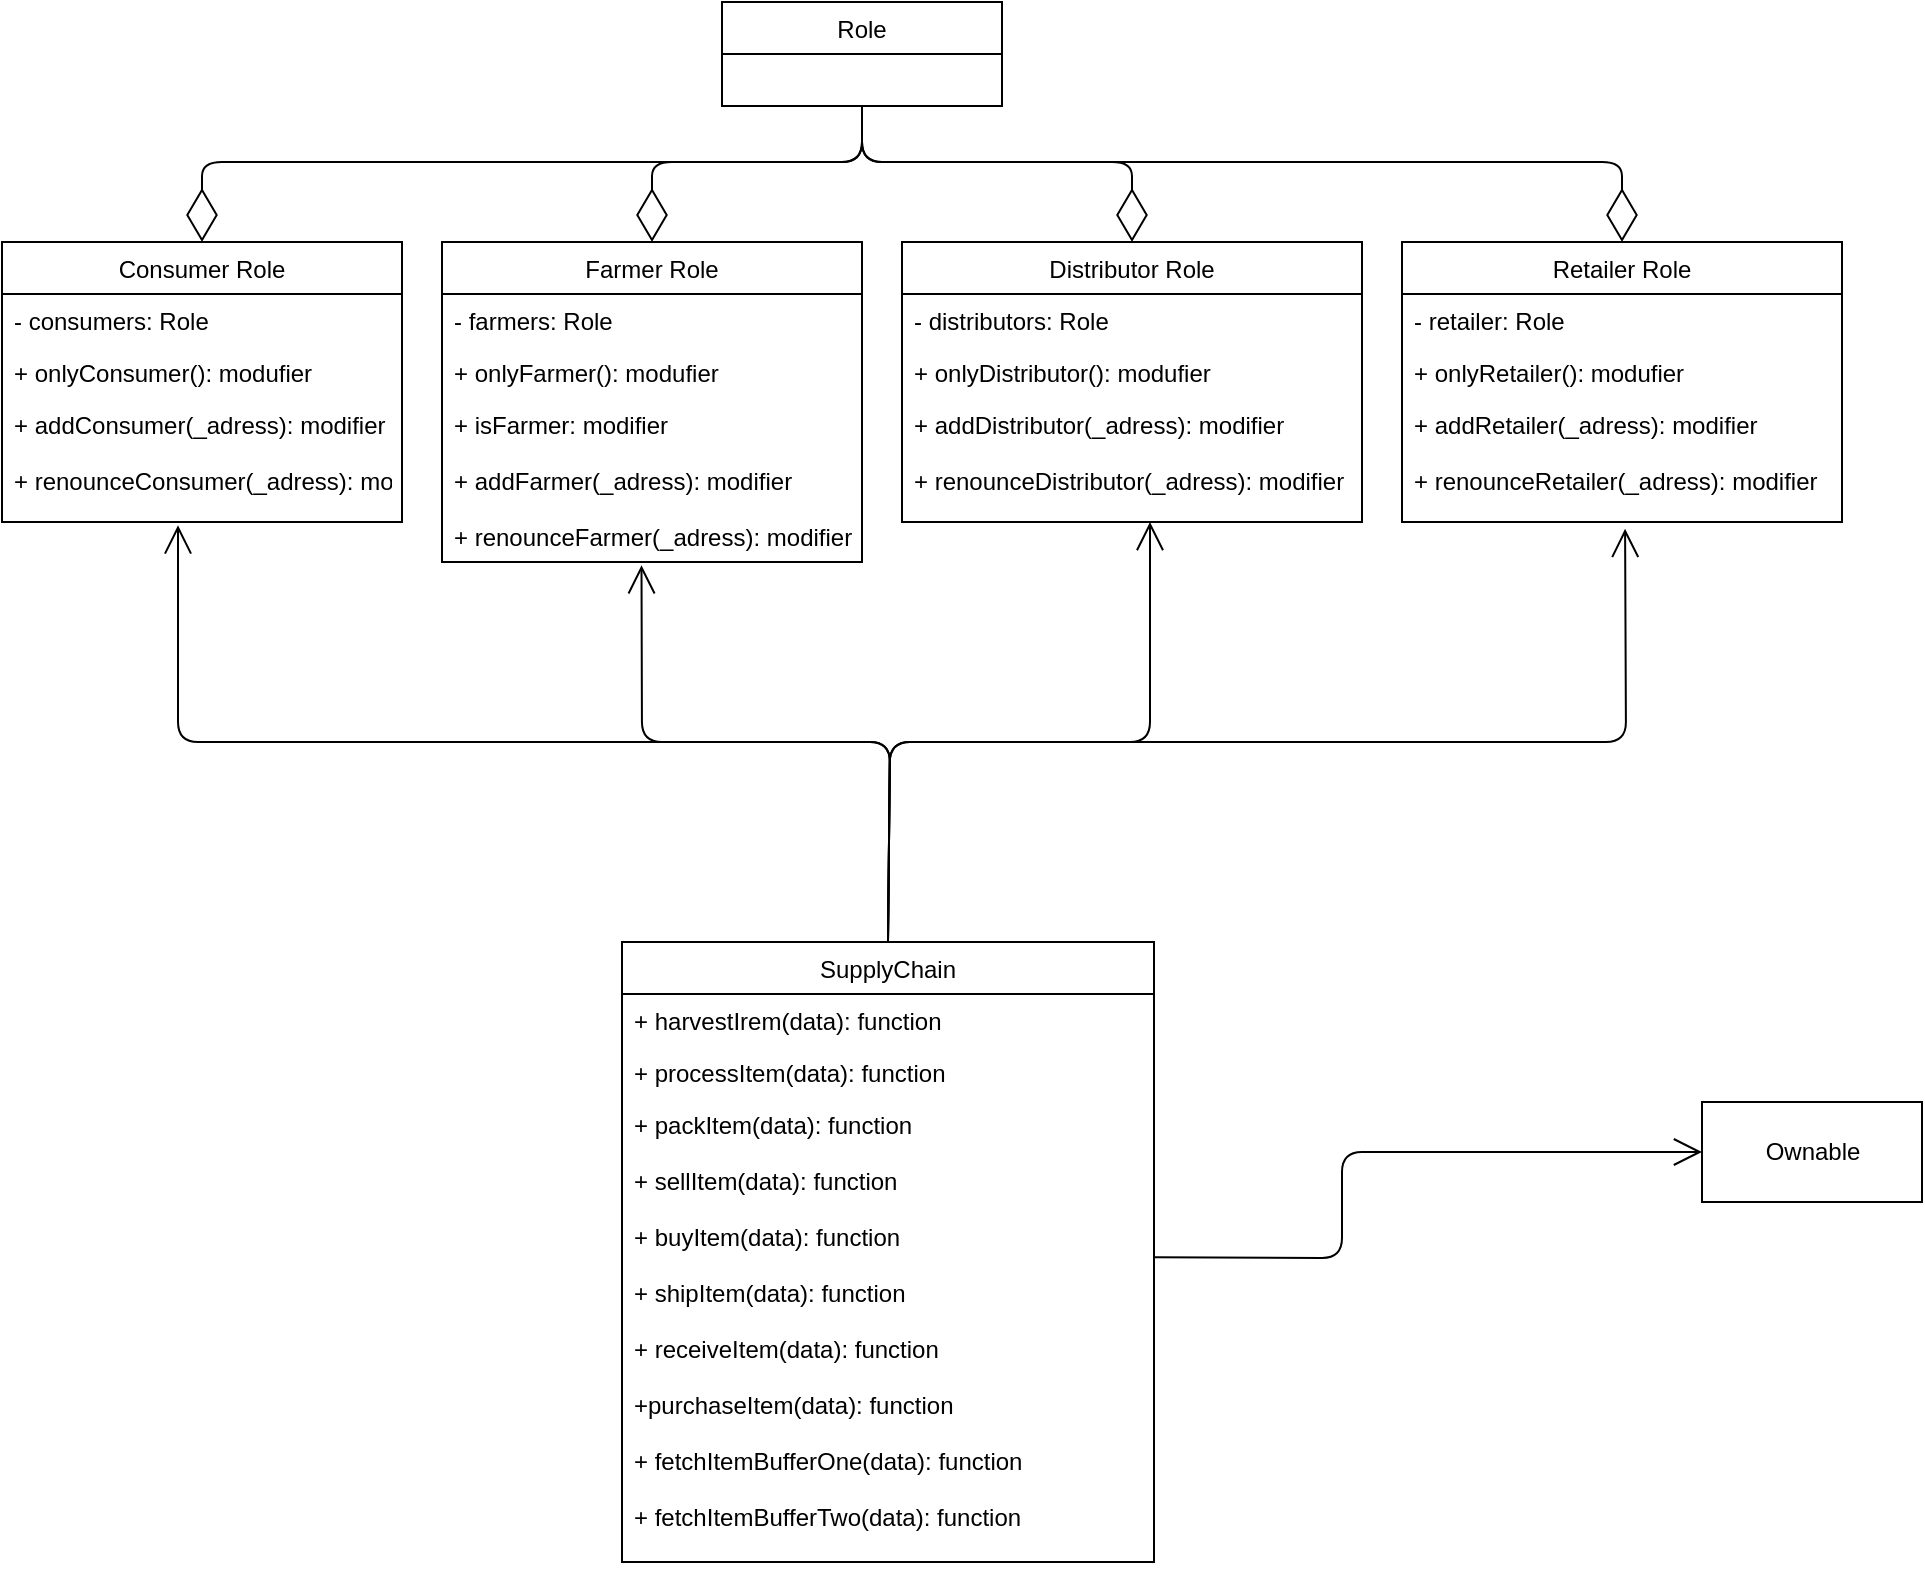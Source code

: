 <mxfile version="13.1.1" type="device"><diagram id="C5RBs43oDa-KdzZeNtuy" name="Page-1"><mxGraphModel dx="1179" dy="776" grid="1" gridSize="10" guides="1" tooltips="1" connect="1" arrows="1" fold="1" page="1" pageScale="1" pageWidth="827" pageHeight="1169" math="0" shadow="0"><root><mxCell id="WIyWlLk6GJQsqaUBKTNV-0"/><mxCell id="WIyWlLk6GJQsqaUBKTNV-1" parent="WIyWlLk6GJQsqaUBKTNV-0"/><mxCell id="3ioccdC42eGMtaCZJ9A_-16" value="Retailer Role" style="swimlane;fontStyle=0;childLayout=stackLayout;horizontal=1;startSize=26;fillColor=none;horizontalStack=0;resizeParent=1;resizeParentMax=0;resizeLast=0;collapsible=1;marginBottom=0;" vertex="1" parent="WIyWlLk6GJQsqaUBKTNV-1"><mxGeometry x="740" y="160" width="220" height="140" as="geometry"/></mxCell><mxCell id="3ioccdC42eGMtaCZJ9A_-17" value="- retailer: Role" style="text;strokeColor=none;fillColor=none;align=left;verticalAlign=top;spacingLeft=4;spacingRight=4;overflow=hidden;rotatable=0;points=[[0,0.5],[1,0.5]];portConstraint=eastwest;" vertex="1" parent="3ioccdC42eGMtaCZJ9A_-16"><mxGeometry y="26" width="220" height="26" as="geometry"/></mxCell><mxCell id="3ioccdC42eGMtaCZJ9A_-18" value="+ onlyRetailer(): modufier" style="text;strokeColor=none;fillColor=none;align=left;verticalAlign=top;spacingLeft=4;spacingRight=4;overflow=hidden;rotatable=0;points=[[0,0.5],[1,0.5]];portConstraint=eastwest;" vertex="1" parent="3ioccdC42eGMtaCZJ9A_-16"><mxGeometry y="52" width="220" height="26" as="geometry"/></mxCell><mxCell id="3ioccdC42eGMtaCZJ9A_-19" value="+ addRetailer(_adress): modifier&#10;&#10;+ renounceRetailer(_adress): modifier" style="text;strokeColor=none;fillColor=none;align=left;verticalAlign=top;spacingLeft=4;spacingRight=4;overflow=hidden;rotatable=0;points=[[0,0.5],[1,0.5]];portConstraint=eastwest;" vertex="1" parent="3ioccdC42eGMtaCZJ9A_-16"><mxGeometry y="78" width="220" height="62" as="geometry"/></mxCell><mxCell id="3ioccdC42eGMtaCZJ9A_-12" value="Distributor Role" style="swimlane;fontStyle=0;childLayout=stackLayout;horizontal=1;startSize=26;fillColor=none;horizontalStack=0;resizeParent=1;resizeParentMax=0;resizeLast=0;collapsible=1;marginBottom=0;" vertex="1" parent="WIyWlLk6GJQsqaUBKTNV-1"><mxGeometry x="490" y="160" width="230" height="140" as="geometry"/></mxCell><mxCell id="3ioccdC42eGMtaCZJ9A_-13" value="- distributors: Role" style="text;strokeColor=none;fillColor=none;align=left;verticalAlign=top;spacingLeft=4;spacingRight=4;overflow=hidden;rotatable=0;points=[[0,0.5],[1,0.5]];portConstraint=eastwest;" vertex="1" parent="3ioccdC42eGMtaCZJ9A_-12"><mxGeometry y="26" width="230" height="26" as="geometry"/></mxCell><mxCell id="3ioccdC42eGMtaCZJ9A_-14" value="+ onlyDistributor(): modufier" style="text;strokeColor=none;fillColor=none;align=left;verticalAlign=top;spacingLeft=4;spacingRight=4;overflow=hidden;rotatable=0;points=[[0,0.5],[1,0.5]];portConstraint=eastwest;" vertex="1" parent="3ioccdC42eGMtaCZJ9A_-12"><mxGeometry y="52" width="230" height="26" as="geometry"/></mxCell><mxCell id="3ioccdC42eGMtaCZJ9A_-15" value="+ addDistributor(_adress): modifier&#10;&#10;+ renounceDistributor(_adress): modifier" style="text;strokeColor=none;fillColor=none;align=left;verticalAlign=top;spacingLeft=4;spacingRight=4;overflow=hidden;rotatable=0;points=[[0,0.5],[1,0.5]];portConstraint=eastwest;" vertex="1" parent="3ioccdC42eGMtaCZJ9A_-12"><mxGeometry y="78" width="230" height="62" as="geometry"/></mxCell><mxCell id="3ioccdC42eGMtaCZJ9A_-8" value="Farmer Role" style="swimlane;fontStyle=0;childLayout=stackLayout;horizontal=1;startSize=26;fillColor=none;horizontalStack=0;resizeParent=1;resizeParentMax=0;resizeLast=0;collapsible=1;marginBottom=0;" vertex="1" parent="WIyWlLk6GJQsqaUBKTNV-1"><mxGeometry x="260" y="160" width="210" height="160" as="geometry"/></mxCell><mxCell id="3ioccdC42eGMtaCZJ9A_-9" value="- farmers: Role" style="text;strokeColor=none;fillColor=none;align=left;verticalAlign=top;spacingLeft=4;spacingRight=4;overflow=hidden;rotatable=0;points=[[0,0.5],[1,0.5]];portConstraint=eastwest;" vertex="1" parent="3ioccdC42eGMtaCZJ9A_-8"><mxGeometry y="26" width="210" height="26" as="geometry"/></mxCell><mxCell id="3ioccdC42eGMtaCZJ9A_-10" value="+ onlyFarmer(): modufier" style="text;strokeColor=none;fillColor=none;align=left;verticalAlign=top;spacingLeft=4;spacingRight=4;overflow=hidden;rotatable=0;points=[[0,0.5],[1,0.5]];portConstraint=eastwest;" vertex="1" parent="3ioccdC42eGMtaCZJ9A_-8"><mxGeometry y="52" width="210" height="26" as="geometry"/></mxCell><mxCell id="3ioccdC42eGMtaCZJ9A_-11" value="+ isFarmer: modifier&#10;&#10;+ addFarmer(_adress): modifier&#10;&#10;+ renounceFarmer(_adress): modifier" style="text;strokeColor=none;fillColor=none;align=left;verticalAlign=top;spacingLeft=4;spacingRight=4;overflow=hidden;rotatable=0;points=[[0,0.5],[1,0.5]];portConstraint=eastwest;" vertex="1" parent="3ioccdC42eGMtaCZJ9A_-8"><mxGeometry y="78" width="210" height="82" as="geometry"/></mxCell><mxCell id="3ioccdC42eGMtaCZJ9A_-4" value="Consumer Role" style="swimlane;fontStyle=0;childLayout=stackLayout;horizontal=1;startSize=26;fillColor=none;horizontalStack=0;resizeParent=1;resizeParentMax=0;resizeLast=0;collapsible=1;marginBottom=0;" vertex="1" parent="WIyWlLk6GJQsqaUBKTNV-1"><mxGeometry x="40" y="160" width="200" height="140" as="geometry"/></mxCell><mxCell id="3ioccdC42eGMtaCZJ9A_-5" value="- consumers: Role" style="text;strokeColor=none;fillColor=none;align=left;verticalAlign=top;spacingLeft=4;spacingRight=4;overflow=hidden;rotatable=0;points=[[0,0.5],[1,0.5]];portConstraint=eastwest;" vertex="1" parent="3ioccdC42eGMtaCZJ9A_-4"><mxGeometry y="26" width="200" height="26" as="geometry"/></mxCell><mxCell id="3ioccdC42eGMtaCZJ9A_-6" value="+ onlyConsumer(): modufier" style="text;strokeColor=none;fillColor=none;align=left;verticalAlign=top;spacingLeft=4;spacingRight=4;overflow=hidden;rotatable=0;points=[[0,0.5],[1,0.5]];portConstraint=eastwest;" vertex="1" parent="3ioccdC42eGMtaCZJ9A_-4"><mxGeometry y="52" width="200" height="26" as="geometry"/></mxCell><mxCell id="3ioccdC42eGMtaCZJ9A_-7" value="+ addConsumer(_adress): modifier&#10;&#10;+ renounceConsumer(_adress): modifier" style="text;strokeColor=none;fillColor=none;align=left;verticalAlign=top;spacingLeft=4;spacingRight=4;overflow=hidden;rotatable=0;points=[[0,0.5],[1,0.5]];portConstraint=eastwest;" vertex="1" parent="3ioccdC42eGMtaCZJ9A_-4"><mxGeometry y="78" width="200" height="62" as="geometry"/></mxCell><mxCell id="3ioccdC42eGMtaCZJ9A_-0" value="Role" style="swimlane;fontStyle=0;childLayout=stackLayout;horizontal=1;startSize=26;fillColor=none;horizontalStack=0;resizeParent=1;resizeParentMax=0;resizeLast=0;collapsible=1;marginBottom=0;" vertex="1" parent="WIyWlLk6GJQsqaUBKTNV-1"><mxGeometry x="400" y="40" width="140" height="52" as="geometry"/></mxCell><mxCell id="3ioccdC42eGMtaCZJ9A_-20" value="" style="endArrow=diamondThin;endFill=0;endSize=24;html=1;entryX=0.5;entryY=0;entryDx=0;entryDy=0;exitX=0.5;exitY=1;exitDx=0;exitDy=0;" edge="1" parent="WIyWlLk6GJQsqaUBKTNV-1" source="3ioccdC42eGMtaCZJ9A_-0" target="3ioccdC42eGMtaCZJ9A_-8"><mxGeometry width="160" relative="1" as="geometry"><mxPoint x="320" y="320" as="sourcePoint"/><mxPoint x="480" y="320" as="targetPoint"/><Array as="points"><mxPoint x="470" y="120"/><mxPoint x="365" y="120"/></Array></mxGeometry></mxCell><mxCell id="3ioccdC42eGMtaCZJ9A_-21" value="" style="endArrow=diamondThin;endFill=0;endSize=24;html=1;entryX=0.5;entryY=0;entryDx=0;entryDy=0;exitX=0.5;exitY=1;exitDx=0;exitDy=0;" edge="1" parent="WIyWlLk6GJQsqaUBKTNV-1" source="3ioccdC42eGMtaCZJ9A_-0" target="3ioccdC42eGMtaCZJ9A_-4"><mxGeometry width="160" relative="1" as="geometry"><mxPoint x="480.0" y="102.0" as="sourcePoint"/><mxPoint x="375.0" y="170" as="targetPoint"/><Array as="points"><mxPoint x="470" y="120"/><mxPoint x="140" y="120"/></Array></mxGeometry></mxCell><mxCell id="3ioccdC42eGMtaCZJ9A_-22" value="" style="endArrow=diamondThin;endFill=0;endSize=24;html=1;entryX=0.5;entryY=0;entryDx=0;entryDy=0;exitX=0.5;exitY=1;exitDx=0;exitDy=0;" edge="1" parent="WIyWlLk6GJQsqaUBKTNV-1" source="3ioccdC42eGMtaCZJ9A_-0" target="3ioccdC42eGMtaCZJ9A_-16"><mxGeometry width="160" relative="1" as="geometry"><mxPoint x="490.0" y="112.0" as="sourcePoint"/><mxPoint x="385.0" y="180" as="targetPoint"/><Array as="points"><mxPoint x="470" y="120"/><mxPoint x="850" y="120"/></Array></mxGeometry></mxCell><mxCell id="3ioccdC42eGMtaCZJ9A_-23" value="" style="endArrow=diamondThin;endFill=0;endSize=24;html=1;entryX=0.5;entryY=0;entryDx=0;entryDy=0;exitX=0.5;exitY=1;exitDx=0;exitDy=0;" edge="1" parent="WIyWlLk6GJQsqaUBKTNV-1" source="3ioccdC42eGMtaCZJ9A_-0" target="3ioccdC42eGMtaCZJ9A_-12"><mxGeometry width="160" relative="1" as="geometry"><mxPoint x="500.0" y="122.0" as="sourcePoint"/><mxPoint x="395.0" y="190" as="targetPoint"/><Array as="points"><mxPoint x="470" y="120"/><mxPoint x="605" y="120"/></Array></mxGeometry></mxCell><mxCell id="3ioccdC42eGMtaCZJ9A_-33" value="" style="endArrow=open;endFill=1;endSize=12;html=1;exitX=0.5;exitY=0;exitDx=0;exitDy=0;" edge="1" parent="WIyWlLk6GJQsqaUBKTNV-1" source="3ioccdC42eGMtaCZJ9A_-24"><mxGeometry width="160" relative="1" as="geometry"><mxPoint x="320" y="320" as="sourcePoint"/><mxPoint x="614" y="300" as="targetPoint"/><Array as="points"><mxPoint x="484" y="410"/><mxPoint x="614" y="410"/></Array></mxGeometry></mxCell><mxCell id="3ioccdC42eGMtaCZJ9A_-34" value="" style="endArrow=open;endFill=1;endSize=12;html=1;exitX=0.5;exitY=0;exitDx=0;exitDy=0;entryX=0.507;entryY=1.055;entryDx=0;entryDy=0;entryPerimeter=0;" edge="1" parent="WIyWlLk6GJQsqaUBKTNV-1" source="3ioccdC42eGMtaCZJ9A_-24" target="3ioccdC42eGMtaCZJ9A_-19"><mxGeometry width="160" relative="1" as="geometry"><mxPoint x="494" y="491" as="sourcePoint"/><mxPoint x="624.43" y="305.164" as="targetPoint"/><Array as="points"><mxPoint x="484" y="410"/><mxPoint x="852" y="410"/></Array></mxGeometry></mxCell><mxCell id="3ioccdC42eGMtaCZJ9A_-35" value="" style="endArrow=open;endFill=1;endSize=12;html=1;exitX=0.5;exitY=0;exitDx=0;exitDy=0;entryX=0.475;entryY=1.02;entryDx=0;entryDy=0;entryPerimeter=0;" edge="1" parent="WIyWlLk6GJQsqaUBKTNV-1" source="3ioccdC42eGMtaCZJ9A_-24" target="3ioccdC42eGMtaCZJ9A_-11"><mxGeometry width="160" relative="1" as="geometry"><mxPoint x="504" y="501" as="sourcePoint"/><mxPoint x="634.43" y="315.164" as="targetPoint"/><Array as="points"><mxPoint x="484" y="410"/><mxPoint x="360" y="410"/></Array></mxGeometry></mxCell><mxCell id="3ioccdC42eGMtaCZJ9A_-36" value="" style="endArrow=open;endFill=1;endSize=12;html=1;exitX=0.5;exitY=0;exitDx=0;exitDy=0;entryX=0.44;entryY=1.027;entryDx=0;entryDy=0;entryPerimeter=0;" edge="1" parent="WIyWlLk6GJQsqaUBKTNV-1" source="3ioccdC42eGMtaCZJ9A_-24" target="3ioccdC42eGMtaCZJ9A_-7"><mxGeometry width="160" relative="1" as="geometry"><mxPoint x="514" y="511" as="sourcePoint"/><mxPoint x="644.43" y="325.164" as="targetPoint"/><Array as="points"><mxPoint x="484" y="410"/><mxPoint x="128" y="410"/></Array></mxGeometry></mxCell><mxCell id="3ioccdC42eGMtaCZJ9A_-24" value="SupplyChain" style="swimlane;fontStyle=0;childLayout=stackLayout;horizontal=1;startSize=26;fillColor=none;horizontalStack=0;resizeParent=1;resizeParentMax=0;resizeLast=0;collapsible=1;marginBottom=0;" vertex="1" parent="WIyWlLk6GJQsqaUBKTNV-1"><mxGeometry x="350" y="510" width="266" height="310" as="geometry"/></mxCell><mxCell id="3ioccdC42eGMtaCZJ9A_-25" value="+ harvestIrem(data): function" style="text;strokeColor=none;fillColor=none;align=left;verticalAlign=top;spacingLeft=4;spacingRight=4;overflow=hidden;rotatable=0;points=[[0,0.5],[1,0.5]];portConstraint=eastwest;" vertex="1" parent="3ioccdC42eGMtaCZJ9A_-24"><mxGeometry y="26" width="266" height="26" as="geometry"/></mxCell><mxCell id="3ioccdC42eGMtaCZJ9A_-26" value="+ processItem(data): function" style="text;strokeColor=none;fillColor=none;align=left;verticalAlign=top;spacingLeft=4;spacingRight=4;overflow=hidden;rotatable=0;points=[[0,0.5],[1,0.5]];portConstraint=eastwest;" vertex="1" parent="3ioccdC42eGMtaCZJ9A_-24"><mxGeometry y="52" width="266" height="26" as="geometry"/></mxCell><mxCell id="3ioccdC42eGMtaCZJ9A_-27" value="+ packItem(data): function&#10;&#10;+ sellItem(data): function&#10;&#10;+ buyItem(data): function&#10;&#10;+ shipItem(data): function&#10;&#10;+ receiveItem(data): function&#10;&#10;+purchaseItem(data): function&#10;&#10;+ fetchItemBufferOne(data): function&#10;&#10;+ fetchItemBufferTwo(data): function&#10;" style="text;strokeColor=none;fillColor=none;align=left;verticalAlign=top;spacingLeft=4;spacingRight=4;overflow=hidden;rotatable=0;points=[[0,0.5],[1,0.5]];portConstraint=eastwest;" vertex="1" parent="3ioccdC42eGMtaCZJ9A_-24"><mxGeometry y="78" width="266" height="232" as="geometry"/></mxCell><mxCell id="3ioccdC42eGMtaCZJ9A_-37" value="Ownable" style="html=1;" vertex="1" parent="WIyWlLk6GJQsqaUBKTNV-1"><mxGeometry x="890" y="590" width="110" height="50" as="geometry"/></mxCell><mxCell id="3ioccdC42eGMtaCZJ9A_-39" value="" style="endArrow=open;endFill=1;endSize=12;html=1;entryX=0;entryY=0.5;entryDx=0;entryDy=0;exitX=1.001;exitY=0.343;exitDx=0;exitDy=0;exitPerimeter=0;" edge="1" parent="WIyWlLk6GJQsqaUBKTNV-1" source="3ioccdC42eGMtaCZJ9A_-27" target="3ioccdC42eGMtaCZJ9A_-37"><mxGeometry width="160" relative="1" as="geometry"><mxPoint x="640" y="640" as="sourcePoint"/><mxPoint x="620" y="720" as="targetPoint"/><Array as="points"><mxPoint x="710" y="668"/><mxPoint x="710" y="615"/></Array></mxGeometry></mxCell></root></mxGraphModel></diagram></mxfile>